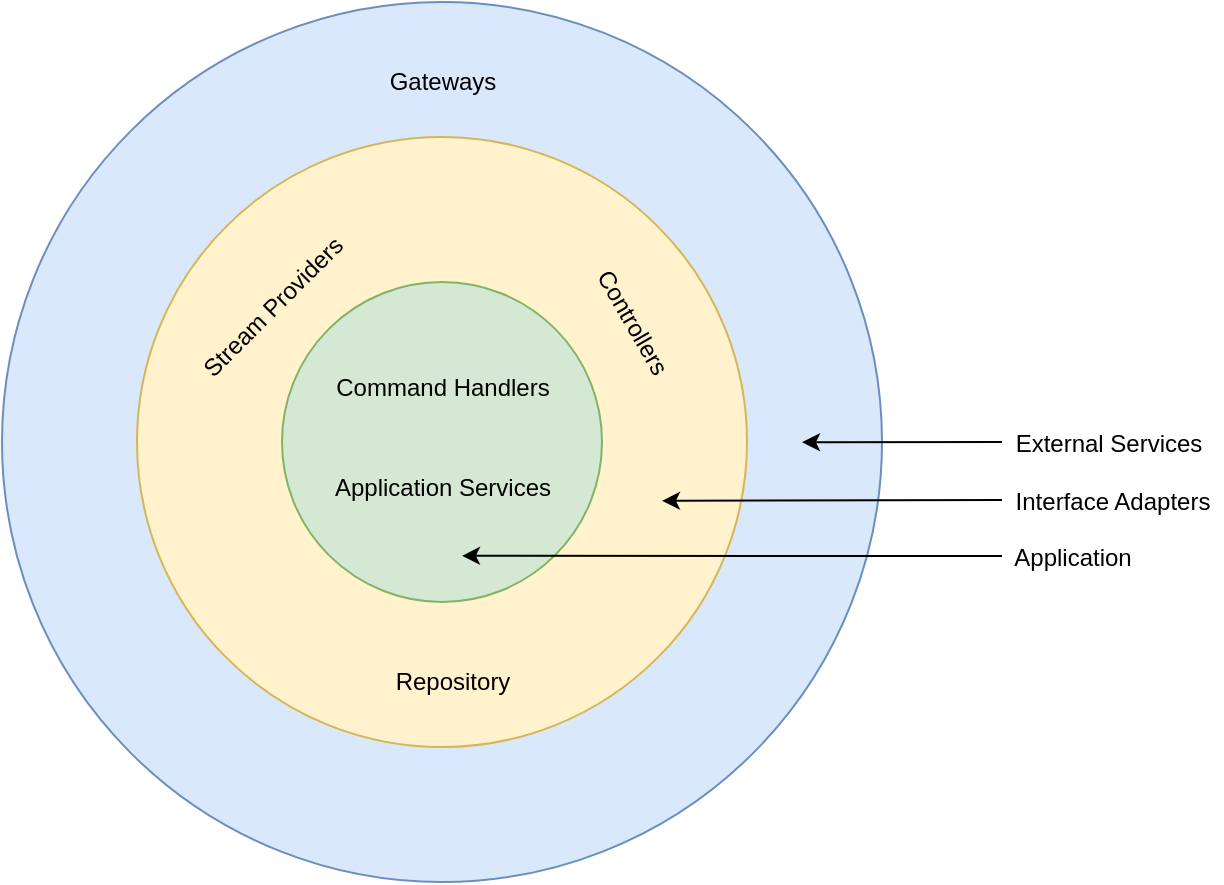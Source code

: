 <mxfile version="14.2.7" type="device"><diagram id="s3CTaFBBsZj8DIzrFhxJ" name="Page-1"><mxGraphModel dx="1426" dy="707" grid="1" gridSize="10" guides="1" tooltips="1" connect="1" arrows="1" fold="1" page="1" pageScale="1" pageWidth="850" pageHeight="1100" math="0" shadow="0"><root><mxCell id="0"/><mxCell id="1" parent="0"/><mxCell id="lzjZZzdZl9T7OLuHpTUY-1" value="" style="ellipse;whiteSpace=wrap;html=1;aspect=fixed;fillColor=#dae8fc;strokeColor=#6c8ebf;" parent="1" vertex="1"><mxGeometry x="370" y="430" width="440" height="440" as="geometry"/></mxCell><mxCell id="lzjZZzdZl9T7OLuHpTUY-2" value="" style="ellipse;whiteSpace=wrap;html=1;aspect=fixed;fillColor=#fff2cc;strokeColor=#d6b656;" parent="1" vertex="1"><mxGeometry x="437.5" y="497.5" width="305" height="305" as="geometry"/></mxCell><mxCell id="lzjZZzdZl9T7OLuHpTUY-3" value="" style="ellipse;whiteSpace=wrap;html=1;aspect=fixed;fillColor=#d5e8d4;strokeColor=#82b366;" parent="1" vertex="1"><mxGeometry x="510" y="570" width="160" height="160" as="geometry"/></mxCell><mxCell id="lzjZZzdZl9T7OLuHpTUY-4" value="Application Services" style="text;html=1;resizable=0;autosize=1;align=center;verticalAlign=middle;points=[];fillColor=none;strokeColor=none;rounded=0;" parent="1" vertex="1"><mxGeometry x="530" y="662.5" width="120" height="20" as="geometry"/></mxCell><mxCell id="lzjZZzdZl9T7OLuHpTUY-5" value="Gateways" style="text;html=1;resizable=0;autosize=1;align=center;verticalAlign=middle;points=[];fillColor=none;strokeColor=none;rounded=0;rotation=0;" parent="1" vertex="1"><mxGeometry x="555" y="460" width="70" height="20" as="geometry"/></mxCell><mxCell id="lzjZZzdZl9T7OLuHpTUY-6" value="Controllers" style="text;html=1;resizable=0;autosize=1;align=center;verticalAlign=middle;points=[];fillColor=none;strokeColor=none;rounded=0;rotation=60;" parent="1" vertex="1"><mxGeometry x="650" y="580" width="70" height="20" as="geometry"/></mxCell><mxCell id="lzjZZzdZl9T7OLuHpTUY-7" value="Repository" style="text;html=1;resizable=0;autosize=1;align=center;verticalAlign=middle;points=[];fillColor=none;strokeColor=none;rounded=0;rotation=0;" parent="1" vertex="1"><mxGeometry x="560" y="760" width="70" height="20" as="geometry"/></mxCell><mxCell id="lzjZZzdZl9T7OLuHpTUY-9" value="Command Handlers" style="text;html=1;resizable=0;autosize=1;align=center;verticalAlign=middle;points=[];fillColor=none;strokeColor=none;rounded=0;rotation=0;" parent="1" vertex="1"><mxGeometry x="530" y="612.5" width="120" height="20" as="geometry"/></mxCell><mxCell id="lzjZZzdZl9T7OLuHpTUY-11" value="" style="endArrow=classic;html=1;entryX=0.793;entryY=0.215;entryDx=0;entryDy=0;entryPerimeter=0;" parent="1" edge="1"><mxGeometry width="50" height="50" relative="1" as="geometry"><mxPoint x="870" y="679" as="sourcePoint"/><mxPoint x="700" y="679.43" as="targetPoint"/></mxGeometry></mxCell><mxCell id="lzjZZzdZl9T7OLuHpTUY-12" value="" style="endArrow=classic;html=1;entryX=0.793;entryY=0.215;entryDx=0;entryDy=0;entryPerimeter=0;" parent="1" edge="1"><mxGeometry width="50" height="50" relative="1" as="geometry"><mxPoint x="870" y="707" as="sourcePoint"/><mxPoint x="600" y="706.93" as="targetPoint"/></mxGeometry></mxCell><mxCell id="lzjZZzdZl9T7OLuHpTUY-13" value="" style="endArrow=classic;html=1;entryX=0.793;entryY=0.215;entryDx=0;entryDy=0;entryPerimeter=0;" parent="1" edge="1"><mxGeometry width="50" height="50" relative="1" as="geometry"><mxPoint x="870" y="650" as="sourcePoint"/><mxPoint x="770" y="650.1" as="targetPoint"/></mxGeometry></mxCell><mxCell id="lzjZZzdZl9T7OLuHpTUY-14" value="External Services" style="text;html=1;resizable=0;autosize=1;align=center;verticalAlign=middle;points=[];fillColor=none;strokeColor=none;rounded=0;" parent="1" vertex="1"><mxGeometry x="868" y="641" width="110" height="20" as="geometry"/></mxCell><mxCell id="lzjZZzdZl9T7OLuHpTUY-15" value="Interface Adapters" style="text;html=1;resizable=0;autosize=1;align=center;verticalAlign=middle;points=[];fillColor=none;strokeColor=none;rounded=0;" parent="1" vertex="1"><mxGeometry x="870" y="670" width="110" height="20" as="geometry"/></mxCell><mxCell id="lzjZZzdZl9T7OLuHpTUY-16" value="Application" style="text;html=1;resizable=0;autosize=1;align=center;verticalAlign=middle;points=[];fillColor=none;strokeColor=none;rounded=0;" parent="1" vertex="1"><mxGeometry x="870" y="697.5" width="70" height="20" as="geometry"/></mxCell><mxCell id="lzjZZzdZl9T7OLuHpTUY-17" value="Stream Providers" style="text;html=1;resizable=0;autosize=1;align=center;verticalAlign=middle;points=[];fillColor=none;strokeColor=none;rounded=0;rotation=-45;" parent="1" vertex="1"><mxGeometry x="450" y="572.5" width="110" height="20" as="geometry"/></mxCell></root></mxGraphModel></diagram></mxfile>